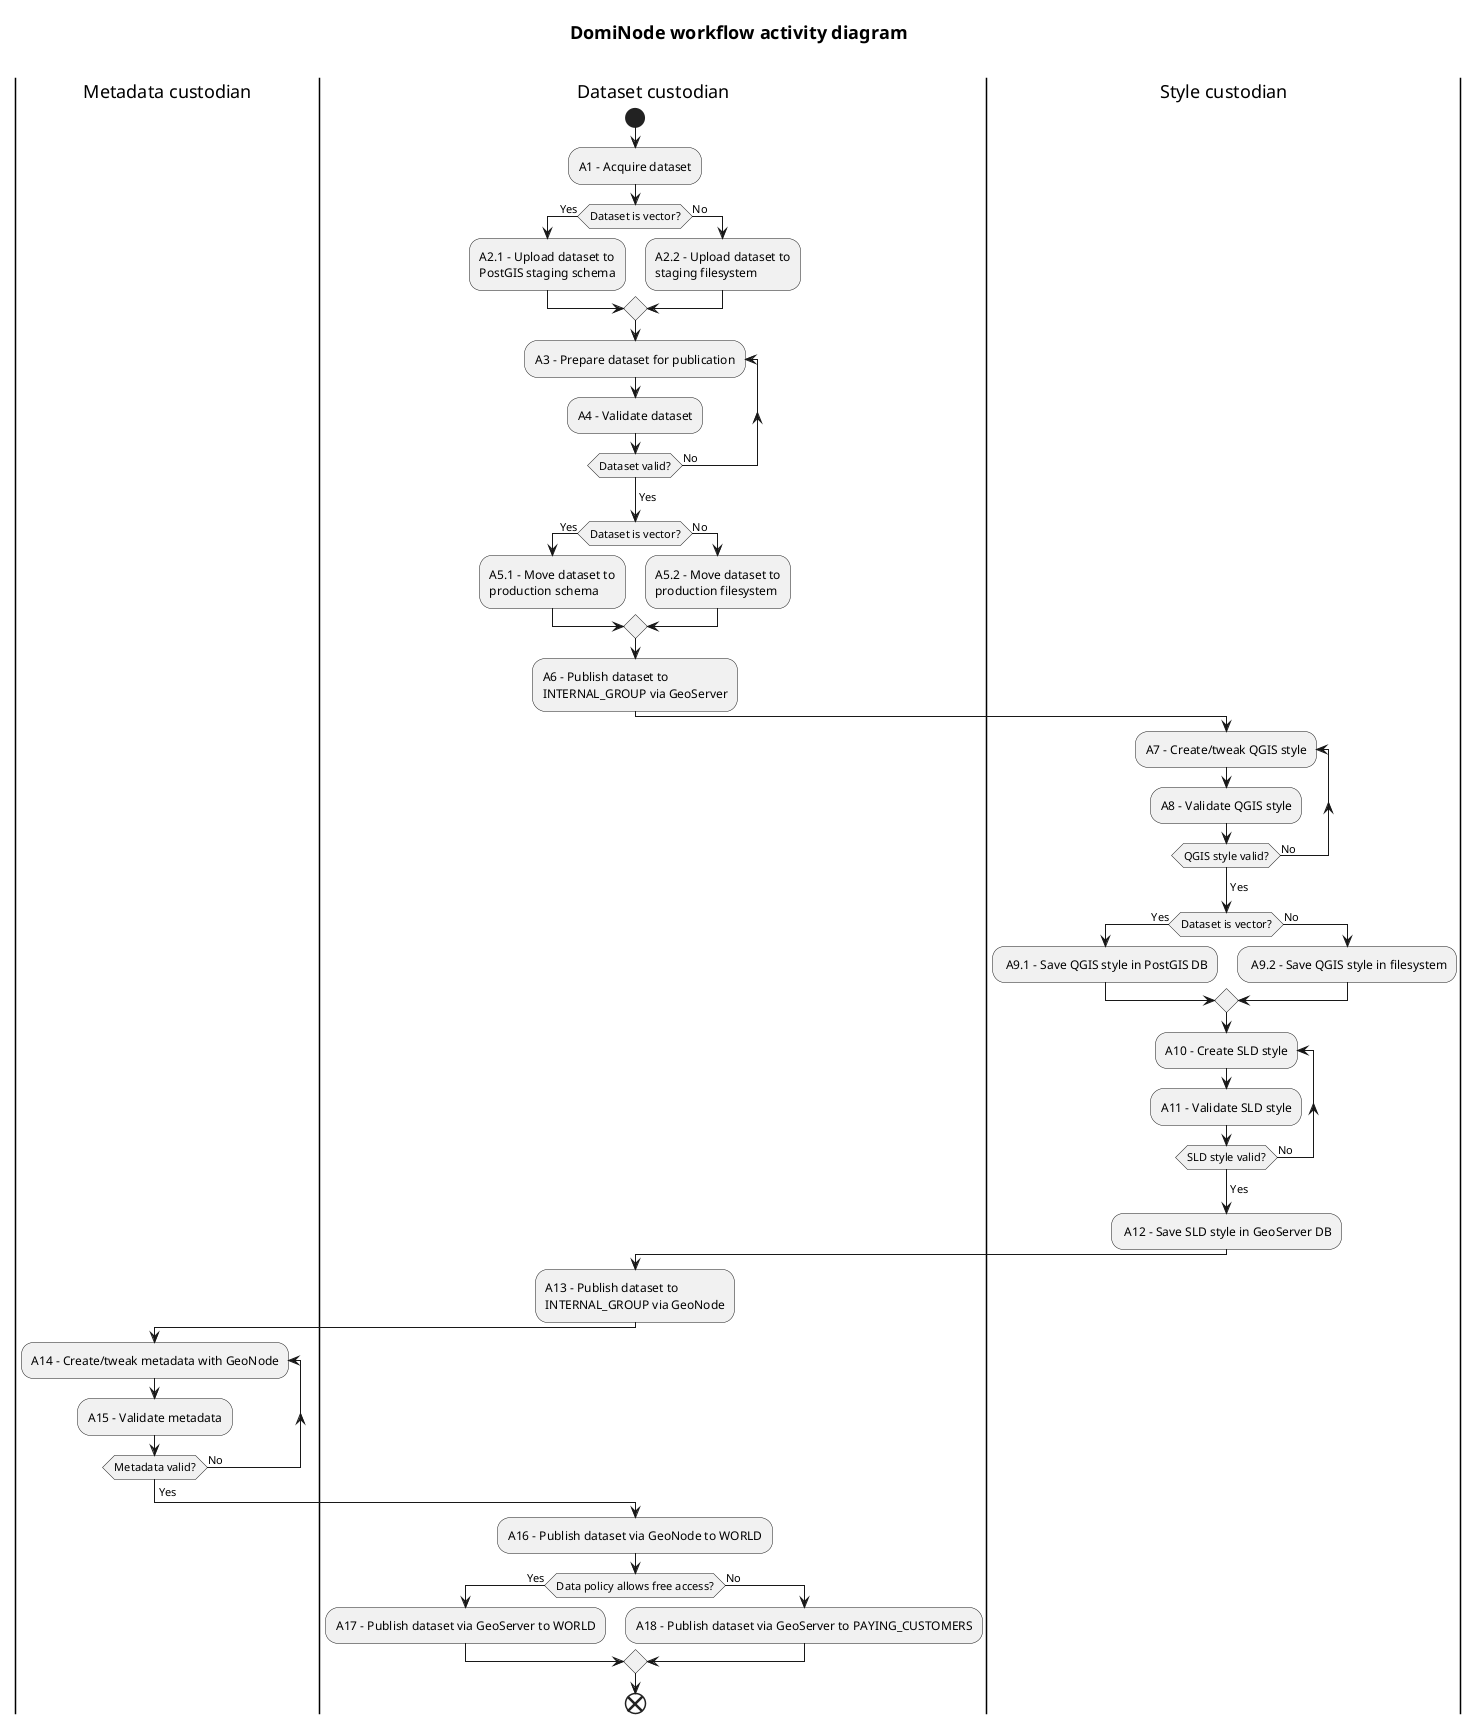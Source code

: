 @startuml
title
    = DomiNode workflow activity diagram

end title
|Metadata custodian|
|Dataset custodian|
start
:A1 - Acquire dataset;
if (Dataset is vector?) then (Yes)
    :A2.1 - Upload dataset to
    PostGIS staging schema;
else (No)
    :A2.2 - Upload dataset to
    staging filesystem;
endif
repeat :A3 - Prepare dataset for publication;
    :A4 - Validate dataset;
repeat while (Dataset valid?) is (No)
-> Yes;
if (Dataset is vector?) then (Yes)
    :A5.1 - Move dataset to
    production schema;
else (No)
    :A5.2 - Move dataset to
    production filesystem;
endif
:A6 - Publish dataset to
INTERNAL_GROUP via GeoServer;
|Style custodian|
repeat :A7 - Create/tweak QGIS style;
    :A8 - Validate QGIS style;
repeat while (QGIS style valid?) is (No)
-> Yes;
if (Dataset is vector?) then (Yes)
   : A9.1 - Save QGIS style in PostGIS DB;
else (No)
   : A9.2 - Save QGIS style in filesystem;
endif
repeat :A10 - Create SLD style;
    :A11 - Validate SLD style;
repeat while (SLD style valid?) is (No)
-> Yes;
: A12 - Save SLD style in GeoServer DB;
|Dataset custodian|
:A13 - Publish dataset to
INTERNAL_GROUP via GeoNode;
|Metadata custodian|
repeat :A14 - Create/tweak metadata with GeoNode;
    :A15 - Validate metadata;
repeat while (Metadata valid?) is (No)
-> Yes;
|Dataset custodian|
:A16 - Publish dataset via GeoNode to WORLD;
if (Data policy allows free access?) then (Yes)
    :A17 - Publish dataset via GeoServer to WORLD;
else (No)
    :A18 - Publish dataset via GeoServer to PAYING_CUSTOMERS;
endif
end
@enduml
